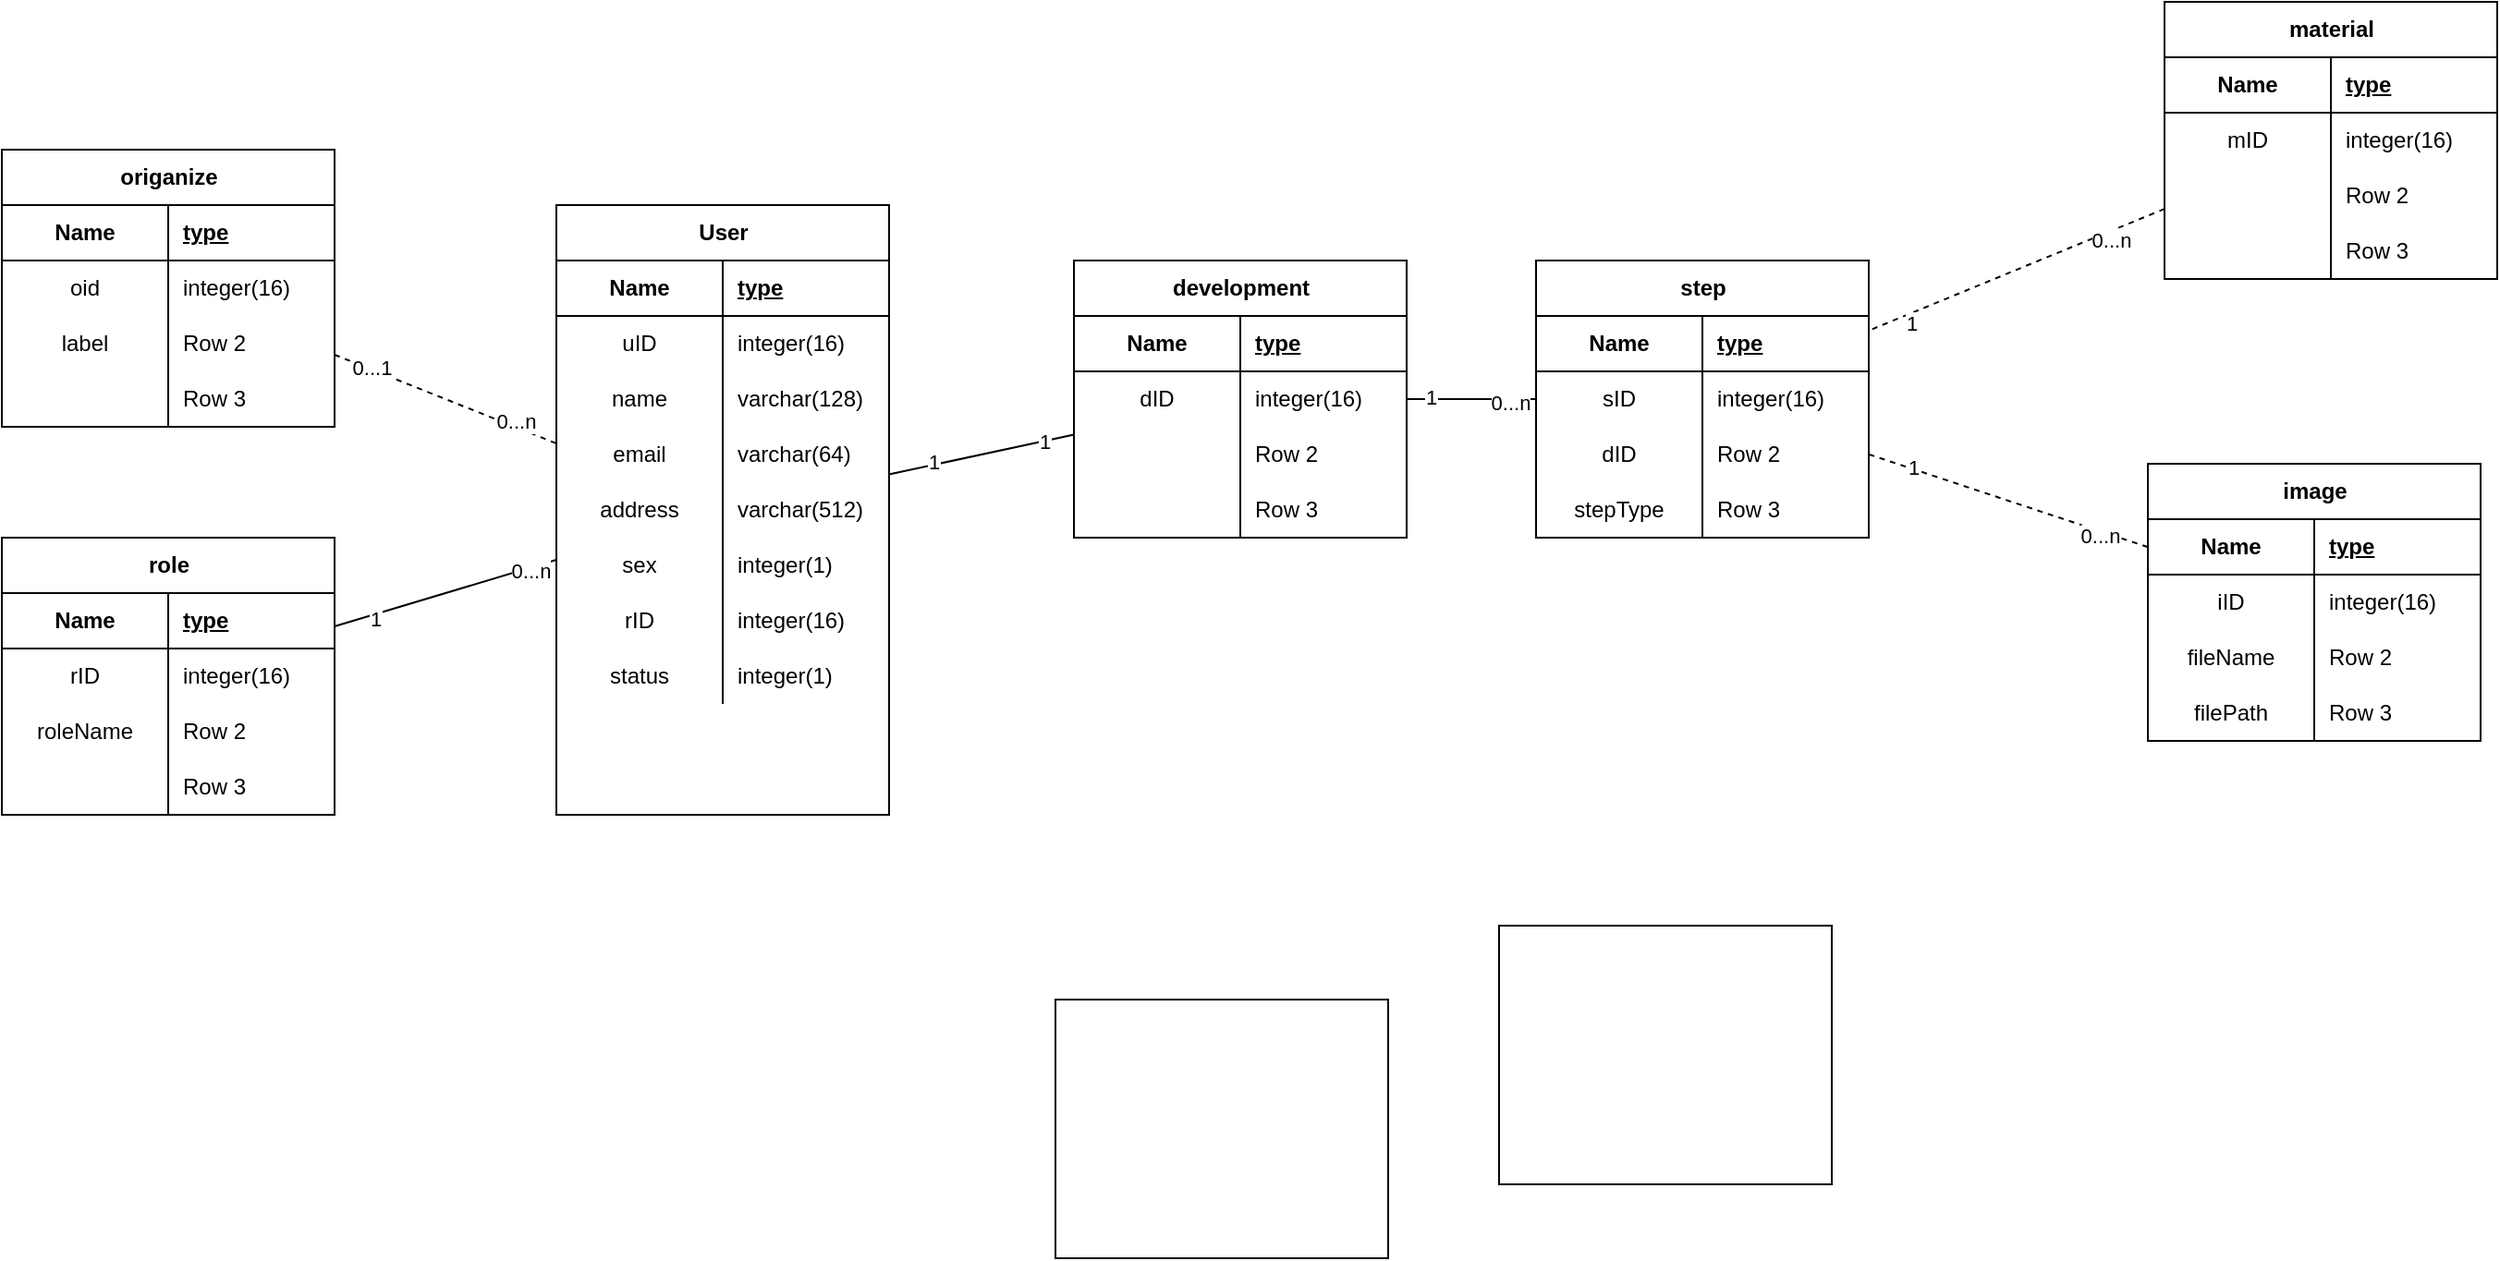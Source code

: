<mxfile version="26.0.16">
  <diagram name="第 1 页" id="0GNE_WH3d16tDr9fgbWl">
    <mxGraphModel dx="2261" dy="754" grid="1" gridSize="10" guides="1" tooltips="1" connect="1" arrows="1" fold="1" page="1" pageScale="1" pageWidth="827" pageHeight="1169" math="0" shadow="0">
      <root>
        <mxCell id="0" />
        <mxCell id="1" parent="0" />
        <mxCell id="h3DrsNLDZTSIilJJeyCO-20" value="origanize" style="shape=table;startSize=30;container=1;collapsible=1;childLayout=tableLayout;fixedRows=1;rowLines=0;fontStyle=1;align=center;resizeLast=1;html=1;" vertex="1" parent="1">
          <mxGeometry x="-10" y="380" width="180" height="150" as="geometry" />
        </mxCell>
        <mxCell id="h3DrsNLDZTSIilJJeyCO-21" value="" style="shape=tableRow;horizontal=0;startSize=0;swimlaneHead=0;swimlaneBody=0;fillColor=none;collapsible=0;dropTarget=0;points=[[0,0.5],[1,0.5]];portConstraint=eastwest;top=0;left=0;right=0;bottom=1;" vertex="1" parent="h3DrsNLDZTSIilJJeyCO-20">
          <mxGeometry y="30" width="180" height="30" as="geometry" />
        </mxCell>
        <mxCell id="h3DrsNLDZTSIilJJeyCO-22" value="Name" style="shape=partialRectangle;connectable=0;fillColor=none;top=0;left=0;bottom=0;right=0;fontStyle=1;overflow=hidden;whiteSpace=wrap;html=1;" vertex="1" parent="h3DrsNLDZTSIilJJeyCO-21">
          <mxGeometry width="90" height="30" as="geometry">
            <mxRectangle width="90" height="30" as="alternateBounds" />
          </mxGeometry>
        </mxCell>
        <mxCell id="h3DrsNLDZTSIilJJeyCO-23" value="type" style="shape=partialRectangle;connectable=0;fillColor=none;top=0;left=0;bottom=0;right=0;align=left;spacingLeft=6;fontStyle=5;overflow=hidden;whiteSpace=wrap;html=1;" vertex="1" parent="h3DrsNLDZTSIilJJeyCO-21">
          <mxGeometry x="90" width="90" height="30" as="geometry">
            <mxRectangle width="90" height="30" as="alternateBounds" />
          </mxGeometry>
        </mxCell>
        <mxCell id="h3DrsNLDZTSIilJJeyCO-24" value="" style="shape=tableRow;horizontal=0;startSize=0;swimlaneHead=0;swimlaneBody=0;fillColor=none;collapsible=0;dropTarget=0;points=[[0,0.5],[1,0.5]];portConstraint=eastwest;top=0;left=0;right=0;bottom=0;" vertex="1" parent="h3DrsNLDZTSIilJJeyCO-20">
          <mxGeometry y="60" width="180" height="30" as="geometry" />
        </mxCell>
        <mxCell id="h3DrsNLDZTSIilJJeyCO-25" value="oid" style="shape=partialRectangle;connectable=0;fillColor=none;top=0;left=0;bottom=0;right=0;editable=1;overflow=hidden;whiteSpace=wrap;html=1;" vertex="1" parent="h3DrsNLDZTSIilJJeyCO-24">
          <mxGeometry width="90" height="30" as="geometry">
            <mxRectangle width="90" height="30" as="alternateBounds" />
          </mxGeometry>
        </mxCell>
        <mxCell id="h3DrsNLDZTSIilJJeyCO-26" value="integer(16)" style="shape=partialRectangle;connectable=0;fillColor=none;top=0;left=0;bottom=0;right=0;align=left;spacingLeft=6;overflow=hidden;whiteSpace=wrap;html=1;" vertex="1" parent="h3DrsNLDZTSIilJJeyCO-24">
          <mxGeometry x="90" width="90" height="30" as="geometry">
            <mxRectangle width="90" height="30" as="alternateBounds" />
          </mxGeometry>
        </mxCell>
        <mxCell id="h3DrsNLDZTSIilJJeyCO-27" value="" style="shape=tableRow;horizontal=0;startSize=0;swimlaneHead=0;swimlaneBody=0;fillColor=none;collapsible=0;dropTarget=0;points=[[0,0.5],[1,0.5]];portConstraint=eastwest;top=0;left=0;right=0;bottom=0;" vertex="1" parent="h3DrsNLDZTSIilJJeyCO-20">
          <mxGeometry y="90" width="180" height="30" as="geometry" />
        </mxCell>
        <mxCell id="h3DrsNLDZTSIilJJeyCO-28" value="label" style="shape=partialRectangle;connectable=0;fillColor=none;top=0;left=0;bottom=0;right=0;editable=1;overflow=hidden;whiteSpace=wrap;html=1;" vertex="1" parent="h3DrsNLDZTSIilJJeyCO-27">
          <mxGeometry width="90" height="30" as="geometry">
            <mxRectangle width="90" height="30" as="alternateBounds" />
          </mxGeometry>
        </mxCell>
        <mxCell id="h3DrsNLDZTSIilJJeyCO-29" value="Row 2" style="shape=partialRectangle;connectable=0;fillColor=none;top=0;left=0;bottom=0;right=0;align=left;spacingLeft=6;overflow=hidden;whiteSpace=wrap;html=1;" vertex="1" parent="h3DrsNLDZTSIilJJeyCO-27">
          <mxGeometry x="90" width="90" height="30" as="geometry">
            <mxRectangle width="90" height="30" as="alternateBounds" />
          </mxGeometry>
        </mxCell>
        <mxCell id="h3DrsNLDZTSIilJJeyCO-30" value="" style="shape=tableRow;horizontal=0;startSize=0;swimlaneHead=0;swimlaneBody=0;fillColor=none;collapsible=0;dropTarget=0;points=[[0,0.5],[1,0.5]];portConstraint=eastwest;top=0;left=0;right=0;bottom=0;" vertex="1" parent="h3DrsNLDZTSIilJJeyCO-20">
          <mxGeometry y="120" width="180" height="30" as="geometry" />
        </mxCell>
        <mxCell id="h3DrsNLDZTSIilJJeyCO-31" value="" style="shape=partialRectangle;connectable=0;fillColor=none;top=0;left=0;bottom=0;right=0;editable=1;overflow=hidden;whiteSpace=wrap;html=1;" vertex="1" parent="h3DrsNLDZTSIilJJeyCO-30">
          <mxGeometry width="90" height="30" as="geometry">
            <mxRectangle width="90" height="30" as="alternateBounds" />
          </mxGeometry>
        </mxCell>
        <mxCell id="h3DrsNLDZTSIilJJeyCO-32" value="Row 3" style="shape=partialRectangle;connectable=0;fillColor=none;top=0;left=0;bottom=0;right=0;align=left;spacingLeft=6;overflow=hidden;whiteSpace=wrap;html=1;" vertex="1" parent="h3DrsNLDZTSIilJJeyCO-30">
          <mxGeometry x="90" width="90" height="30" as="geometry">
            <mxRectangle width="90" height="30" as="alternateBounds" />
          </mxGeometry>
        </mxCell>
        <mxCell id="h3DrsNLDZTSIilJJeyCO-33" value="User" style="shape=table;startSize=30;container=1;collapsible=1;childLayout=tableLayout;fixedRows=1;rowLines=0;fontStyle=1;align=center;resizeLast=1;html=1;" vertex="1" parent="1">
          <mxGeometry x="290" y="410" width="180" height="330" as="geometry" />
        </mxCell>
        <mxCell id="h3DrsNLDZTSIilJJeyCO-34" value="" style="shape=tableRow;horizontal=0;startSize=0;swimlaneHead=0;swimlaneBody=0;fillColor=none;collapsible=0;dropTarget=0;points=[[0,0.5],[1,0.5]];portConstraint=eastwest;top=0;left=0;right=0;bottom=1;" vertex="1" parent="h3DrsNLDZTSIilJJeyCO-33">
          <mxGeometry y="30" width="180" height="30" as="geometry" />
        </mxCell>
        <mxCell id="h3DrsNLDZTSIilJJeyCO-35" value="Name" style="shape=partialRectangle;connectable=0;fillColor=none;top=0;left=0;bottom=0;right=0;fontStyle=1;overflow=hidden;whiteSpace=wrap;html=1;" vertex="1" parent="h3DrsNLDZTSIilJJeyCO-34">
          <mxGeometry width="90" height="30" as="geometry">
            <mxRectangle width="90" height="30" as="alternateBounds" />
          </mxGeometry>
        </mxCell>
        <mxCell id="h3DrsNLDZTSIilJJeyCO-36" value="&lt;div&gt;type&lt;/div&gt;" style="shape=partialRectangle;connectable=0;fillColor=none;top=0;left=0;bottom=0;right=0;align=left;spacingLeft=6;fontStyle=5;overflow=hidden;whiteSpace=wrap;html=1;" vertex="1" parent="h3DrsNLDZTSIilJJeyCO-34">
          <mxGeometry x="90" width="90" height="30" as="geometry">
            <mxRectangle width="90" height="30" as="alternateBounds" />
          </mxGeometry>
        </mxCell>
        <mxCell id="h3DrsNLDZTSIilJJeyCO-37" value="" style="shape=tableRow;horizontal=0;startSize=0;swimlaneHead=0;swimlaneBody=0;fillColor=none;collapsible=0;dropTarget=0;points=[[0,0.5],[1,0.5]];portConstraint=eastwest;top=0;left=0;right=0;bottom=0;" vertex="1" parent="h3DrsNLDZTSIilJJeyCO-33">
          <mxGeometry y="60" width="180" height="30" as="geometry" />
        </mxCell>
        <mxCell id="h3DrsNLDZTSIilJJeyCO-38" value="uID" style="shape=partialRectangle;connectable=0;fillColor=none;top=0;left=0;bottom=0;right=0;editable=1;overflow=hidden;whiteSpace=wrap;html=1;" vertex="1" parent="h3DrsNLDZTSIilJJeyCO-37">
          <mxGeometry width="90" height="30" as="geometry">
            <mxRectangle width="90" height="30" as="alternateBounds" />
          </mxGeometry>
        </mxCell>
        <mxCell id="h3DrsNLDZTSIilJJeyCO-39" value="integer(16)" style="shape=partialRectangle;connectable=0;fillColor=none;top=0;left=0;bottom=0;right=0;align=left;spacingLeft=6;overflow=hidden;whiteSpace=wrap;html=1;" vertex="1" parent="h3DrsNLDZTSIilJJeyCO-37">
          <mxGeometry x="90" width="90" height="30" as="geometry">
            <mxRectangle width="90" height="30" as="alternateBounds" />
          </mxGeometry>
        </mxCell>
        <mxCell id="h3DrsNLDZTSIilJJeyCO-40" value="" style="shape=tableRow;horizontal=0;startSize=0;swimlaneHead=0;swimlaneBody=0;fillColor=none;collapsible=0;dropTarget=0;points=[[0,0.5],[1,0.5]];portConstraint=eastwest;top=0;left=0;right=0;bottom=0;" vertex="1" parent="h3DrsNLDZTSIilJJeyCO-33">
          <mxGeometry y="90" width="180" height="30" as="geometry" />
        </mxCell>
        <mxCell id="h3DrsNLDZTSIilJJeyCO-41" value="name" style="shape=partialRectangle;connectable=0;fillColor=none;top=0;left=0;bottom=0;right=0;editable=1;overflow=hidden;whiteSpace=wrap;html=1;" vertex="1" parent="h3DrsNLDZTSIilJJeyCO-40">
          <mxGeometry width="90" height="30" as="geometry">
            <mxRectangle width="90" height="30" as="alternateBounds" />
          </mxGeometry>
        </mxCell>
        <mxCell id="h3DrsNLDZTSIilJJeyCO-42" value="varchar(128)" style="shape=partialRectangle;connectable=0;fillColor=none;top=0;left=0;bottom=0;right=0;align=left;spacingLeft=6;overflow=hidden;whiteSpace=wrap;html=1;" vertex="1" parent="h3DrsNLDZTSIilJJeyCO-40">
          <mxGeometry x="90" width="90" height="30" as="geometry">
            <mxRectangle width="90" height="30" as="alternateBounds" />
          </mxGeometry>
        </mxCell>
        <mxCell id="h3DrsNLDZTSIilJJeyCO-43" value="" style="shape=tableRow;horizontal=0;startSize=0;swimlaneHead=0;swimlaneBody=0;fillColor=none;collapsible=0;dropTarget=0;points=[[0,0.5],[1,0.5]];portConstraint=eastwest;top=0;left=0;right=0;bottom=0;" vertex="1" parent="h3DrsNLDZTSIilJJeyCO-33">
          <mxGeometry y="120" width="180" height="30" as="geometry" />
        </mxCell>
        <mxCell id="h3DrsNLDZTSIilJJeyCO-44" value="email" style="shape=partialRectangle;connectable=0;fillColor=none;top=0;left=0;bottom=0;right=0;editable=1;overflow=hidden;whiteSpace=wrap;html=1;" vertex="1" parent="h3DrsNLDZTSIilJJeyCO-43">
          <mxGeometry width="90" height="30" as="geometry">
            <mxRectangle width="90" height="30" as="alternateBounds" />
          </mxGeometry>
        </mxCell>
        <mxCell id="h3DrsNLDZTSIilJJeyCO-45" value="varchar(64)" style="shape=partialRectangle;connectable=0;fillColor=none;top=0;left=0;bottom=0;right=0;align=left;spacingLeft=6;overflow=hidden;whiteSpace=wrap;html=1;" vertex="1" parent="h3DrsNLDZTSIilJJeyCO-43">
          <mxGeometry x="90" width="90" height="30" as="geometry">
            <mxRectangle width="90" height="30" as="alternateBounds" />
          </mxGeometry>
        </mxCell>
        <mxCell id="h3DrsNLDZTSIilJJeyCO-49" value="" style="shape=tableRow;horizontal=0;startSize=0;swimlaneHead=0;swimlaneBody=0;fillColor=none;collapsible=0;dropTarget=0;points=[[0,0.5],[1,0.5]];portConstraint=eastwest;top=0;left=0;right=0;bottom=0;" vertex="1" parent="h3DrsNLDZTSIilJJeyCO-33">
          <mxGeometry y="150" width="180" height="30" as="geometry" />
        </mxCell>
        <mxCell id="h3DrsNLDZTSIilJJeyCO-50" value="address" style="shape=partialRectangle;connectable=0;fillColor=none;top=0;left=0;bottom=0;right=0;editable=1;overflow=hidden;whiteSpace=wrap;html=1;" vertex="1" parent="h3DrsNLDZTSIilJJeyCO-49">
          <mxGeometry width="90" height="30" as="geometry">
            <mxRectangle width="90" height="30" as="alternateBounds" />
          </mxGeometry>
        </mxCell>
        <mxCell id="h3DrsNLDZTSIilJJeyCO-51" value="varchar(512)" style="shape=partialRectangle;connectable=0;fillColor=none;top=0;left=0;bottom=0;right=0;align=left;spacingLeft=6;overflow=hidden;whiteSpace=wrap;html=1;" vertex="1" parent="h3DrsNLDZTSIilJJeyCO-49">
          <mxGeometry x="90" width="90" height="30" as="geometry">
            <mxRectangle width="90" height="30" as="alternateBounds" />
          </mxGeometry>
        </mxCell>
        <mxCell id="h3DrsNLDZTSIilJJeyCO-52" value="" style="shape=tableRow;horizontal=0;startSize=0;swimlaneHead=0;swimlaneBody=0;fillColor=none;collapsible=0;dropTarget=0;points=[[0,0.5],[1,0.5]];portConstraint=eastwest;top=0;left=0;right=0;bottom=0;" vertex="1" parent="h3DrsNLDZTSIilJJeyCO-33">
          <mxGeometry y="180" width="180" height="30" as="geometry" />
        </mxCell>
        <mxCell id="h3DrsNLDZTSIilJJeyCO-53" value="sex" style="shape=partialRectangle;connectable=0;fillColor=none;top=0;left=0;bottom=0;right=0;editable=1;overflow=hidden;whiteSpace=wrap;html=1;" vertex="1" parent="h3DrsNLDZTSIilJJeyCO-52">
          <mxGeometry width="90" height="30" as="geometry">
            <mxRectangle width="90" height="30" as="alternateBounds" />
          </mxGeometry>
        </mxCell>
        <mxCell id="h3DrsNLDZTSIilJJeyCO-54" value="integer(1)" style="shape=partialRectangle;connectable=0;fillColor=none;top=0;left=0;bottom=0;right=0;align=left;spacingLeft=6;overflow=hidden;whiteSpace=wrap;html=1;" vertex="1" parent="h3DrsNLDZTSIilJJeyCO-52">
          <mxGeometry x="90" width="90" height="30" as="geometry">
            <mxRectangle width="90" height="30" as="alternateBounds" />
          </mxGeometry>
        </mxCell>
        <mxCell id="h3DrsNLDZTSIilJJeyCO-183" value="" style="shape=tableRow;horizontal=0;startSize=0;swimlaneHead=0;swimlaneBody=0;fillColor=none;collapsible=0;dropTarget=0;points=[[0,0.5],[1,0.5]];portConstraint=eastwest;top=0;left=0;right=0;bottom=0;" vertex="1" parent="h3DrsNLDZTSIilJJeyCO-33">
          <mxGeometry y="210" width="180" height="30" as="geometry" />
        </mxCell>
        <mxCell id="h3DrsNLDZTSIilJJeyCO-184" value="&lt;div&gt;rID&lt;/div&gt;" style="shape=partialRectangle;connectable=0;fillColor=none;top=0;left=0;bottom=0;right=0;editable=1;overflow=hidden;whiteSpace=wrap;html=1;" vertex="1" parent="h3DrsNLDZTSIilJJeyCO-183">
          <mxGeometry width="90" height="30" as="geometry">
            <mxRectangle width="90" height="30" as="alternateBounds" />
          </mxGeometry>
        </mxCell>
        <mxCell id="h3DrsNLDZTSIilJJeyCO-185" value="integer(16)" style="shape=partialRectangle;connectable=0;fillColor=none;top=0;left=0;bottom=0;right=0;align=left;spacingLeft=6;overflow=hidden;whiteSpace=wrap;html=1;" vertex="1" parent="h3DrsNLDZTSIilJJeyCO-183">
          <mxGeometry x="90" width="90" height="30" as="geometry">
            <mxRectangle width="90" height="30" as="alternateBounds" />
          </mxGeometry>
        </mxCell>
        <mxCell id="h3DrsNLDZTSIilJJeyCO-186" value="" style="shape=tableRow;horizontal=0;startSize=0;swimlaneHead=0;swimlaneBody=0;fillColor=none;collapsible=0;dropTarget=0;points=[[0,0.5],[1,0.5]];portConstraint=eastwest;top=0;left=0;right=0;bottom=0;" vertex="1" parent="h3DrsNLDZTSIilJJeyCO-33">
          <mxGeometry y="240" width="180" height="30" as="geometry" />
        </mxCell>
        <mxCell id="h3DrsNLDZTSIilJJeyCO-187" value="status" style="shape=partialRectangle;connectable=0;fillColor=none;top=0;left=0;bottom=0;right=0;editable=1;overflow=hidden;whiteSpace=wrap;html=1;" vertex="1" parent="h3DrsNLDZTSIilJJeyCO-186">
          <mxGeometry width="90" height="30" as="geometry">
            <mxRectangle width="90" height="30" as="alternateBounds" />
          </mxGeometry>
        </mxCell>
        <mxCell id="h3DrsNLDZTSIilJJeyCO-188" value="integer(1)" style="shape=partialRectangle;connectable=0;fillColor=none;top=0;left=0;bottom=0;right=0;align=left;spacingLeft=6;overflow=hidden;whiteSpace=wrap;html=1;" vertex="1" parent="h3DrsNLDZTSIilJJeyCO-186">
          <mxGeometry x="90" width="90" height="30" as="geometry">
            <mxRectangle width="90" height="30" as="alternateBounds" />
          </mxGeometry>
        </mxCell>
        <mxCell id="h3DrsNLDZTSIilJJeyCO-73" value="development" style="shape=table;startSize=30;container=1;collapsible=1;childLayout=tableLayout;fixedRows=1;rowLines=0;fontStyle=1;align=center;resizeLast=1;html=1;" vertex="1" parent="1">
          <mxGeometry x="570" y="440" width="180" height="150" as="geometry" />
        </mxCell>
        <mxCell id="h3DrsNLDZTSIilJJeyCO-74" value="" style="shape=tableRow;horizontal=0;startSize=0;swimlaneHead=0;swimlaneBody=0;fillColor=none;collapsible=0;dropTarget=0;points=[[0,0.5],[1,0.5]];portConstraint=eastwest;top=0;left=0;right=0;bottom=1;" vertex="1" parent="h3DrsNLDZTSIilJJeyCO-73">
          <mxGeometry y="30" width="180" height="30" as="geometry" />
        </mxCell>
        <mxCell id="h3DrsNLDZTSIilJJeyCO-75" value="Name" style="shape=partialRectangle;connectable=0;fillColor=none;top=0;left=0;bottom=0;right=0;fontStyle=1;overflow=hidden;whiteSpace=wrap;html=1;" vertex="1" parent="h3DrsNLDZTSIilJJeyCO-74">
          <mxGeometry width="90" height="30" as="geometry">
            <mxRectangle width="90" height="30" as="alternateBounds" />
          </mxGeometry>
        </mxCell>
        <mxCell id="h3DrsNLDZTSIilJJeyCO-76" value="type" style="shape=partialRectangle;connectable=0;fillColor=none;top=0;left=0;bottom=0;right=0;align=left;spacingLeft=6;fontStyle=5;overflow=hidden;whiteSpace=wrap;html=1;" vertex="1" parent="h3DrsNLDZTSIilJJeyCO-74">
          <mxGeometry x="90" width="90" height="30" as="geometry">
            <mxRectangle width="90" height="30" as="alternateBounds" />
          </mxGeometry>
        </mxCell>
        <mxCell id="h3DrsNLDZTSIilJJeyCO-77" value="" style="shape=tableRow;horizontal=0;startSize=0;swimlaneHead=0;swimlaneBody=0;fillColor=none;collapsible=0;dropTarget=0;points=[[0,0.5],[1,0.5]];portConstraint=eastwest;top=0;left=0;right=0;bottom=0;" vertex="1" parent="h3DrsNLDZTSIilJJeyCO-73">
          <mxGeometry y="60" width="180" height="30" as="geometry" />
        </mxCell>
        <mxCell id="h3DrsNLDZTSIilJJeyCO-78" value="dID" style="shape=partialRectangle;connectable=0;fillColor=none;top=0;left=0;bottom=0;right=0;editable=1;overflow=hidden;whiteSpace=wrap;html=1;" vertex="1" parent="h3DrsNLDZTSIilJJeyCO-77">
          <mxGeometry width="90" height="30" as="geometry">
            <mxRectangle width="90" height="30" as="alternateBounds" />
          </mxGeometry>
        </mxCell>
        <mxCell id="h3DrsNLDZTSIilJJeyCO-79" value="integer(16)" style="shape=partialRectangle;connectable=0;fillColor=none;top=0;left=0;bottom=0;right=0;align=left;spacingLeft=6;overflow=hidden;whiteSpace=wrap;html=1;" vertex="1" parent="h3DrsNLDZTSIilJJeyCO-77">
          <mxGeometry x="90" width="90" height="30" as="geometry">
            <mxRectangle width="90" height="30" as="alternateBounds" />
          </mxGeometry>
        </mxCell>
        <mxCell id="h3DrsNLDZTSIilJJeyCO-80" value="" style="shape=tableRow;horizontal=0;startSize=0;swimlaneHead=0;swimlaneBody=0;fillColor=none;collapsible=0;dropTarget=0;points=[[0,0.5],[1,0.5]];portConstraint=eastwest;top=0;left=0;right=0;bottom=0;" vertex="1" parent="h3DrsNLDZTSIilJJeyCO-73">
          <mxGeometry y="90" width="180" height="30" as="geometry" />
        </mxCell>
        <mxCell id="h3DrsNLDZTSIilJJeyCO-81" value="" style="shape=partialRectangle;connectable=0;fillColor=none;top=0;left=0;bottom=0;right=0;editable=1;overflow=hidden;whiteSpace=wrap;html=1;" vertex="1" parent="h3DrsNLDZTSIilJJeyCO-80">
          <mxGeometry width="90" height="30" as="geometry">
            <mxRectangle width="90" height="30" as="alternateBounds" />
          </mxGeometry>
        </mxCell>
        <mxCell id="h3DrsNLDZTSIilJJeyCO-82" value="Row 2" style="shape=partialRectangle;connectable=0;fillColor=none;top=0;left=0;bottom=0;right=0;align=left;spacingLeft=6;overflow=hidden;whiteSpace=wrap;html=1;" vertex="1" parent="h3DrsNLDZTSIilJJeyCO-80">
          <mxGeometry x="90" width="90" height="30" as="geometry">
            <mxRectangle width="90" height="30" as="alternateBounds" />
          </mxGeometry>
        </mxCell>
        <mxCell id="h3DrsNLDZTSIilJJeyCO-83" value="" style="shape=tableRow;horizontal=0;startSize=0;swimlaneHead=0;swimlaneBody=0;fillColor=none;collapsible=0;dropTarget=0;points=[[0,0.5],[1,0.5]];portConstraint=eastwest;top=0;left=0;right=0;bottom=0;" vertex="1" parent="h3DrsNLDZTSIilJJeyCO-73">
          <mxGeometry y="120" width="180" height="30" as="geometry" />
        </mxCell>
        <mxCell id="h3DrsNLDZTSIilJJeyCO-84" value="" style="shape=partialRectangle;connectable=0;fillColor=none;top=0;left=0;bottom=0;right=0;editable=1;overflow=hidden;whiteSpace=wrap;html=1;" vertex="1" parent="h3DrsNLDZTSIilJJeyCO-83">
          <mxGeometry width="90" height="30" as="geometry">
            <mxRectangle width="90" height="30" as="alternateBounds" />
          </mxGeometry>
        </mxCell>
        <mxCell id="h3DrsNLDZTSIilJJeyCO-85" value="Row 3" style="shape=partialRectangle;connectable=0;fillColor=none;top=0;left=0;bottom=0;right=0;align=left;spacingLeft=6;overflow=hidden;whiteSpace=wrap;html=1;" vertex="1" parent="h3DrsNLDZTSIilJJeyCO-83">
          <mxGeometry x="90" width="90" height="30" as="geometry">
            <mxRectangle width="90" height="30" as="alternateBounds" />
          </mxGeometry>
        </mxCell>
        <mxCell id="h3DrsNLDZTSIilJJeyCO-86" value="image" style="shape=table;startSize=30;container=1;collapsible=1;childLayout=tableLayout;fixedRows=1;rowLines=0;fontStyle=1;align=center;resizeLast=1;html=1;" vertex="1" parent="1">
          <mxGeometry x="1151" y="550" width="180" height="150" as="geometry" />
        </mxCell>
        <mxCell id="h3DrsNLDZTSIilJJeyCO-87" value="" style="shape=tableRow;horizontal=0;startSize=0;swimlaneHead=0;swimlaneBody=0;fillColor=none;collapsible=0;dropTarget=0;points=[[0,0.5],[1,0.5]];portConstraint=eastwest;top=0;left=0;right=0;bottom=1;" vertex="1" parent="h3DrsNLDZTSIilJJeyCO-86">
          <mxGeometry y="30" width="180" height="30" as="geometry" />
        </mxCell>
        <mxCell id="h3DrsNLDZTSIilJJeyCO-88" value="Name" style="shape=partialRectangle;connectable=0;fillColor=none;top=0;left=0;bottom=0;right=0;fontStyle=1;overflow=hidden;whiteSpace=wrap;html=1;" vertex="1" parent="h3DrsNLDZTSIilJJeyCO-87">
          <mxGeometry width="90" height="30" as="geometry">
            <mxRectangle width="90" height="30" as="alternateBounds" />
          </mxGeometry>
        </mxCell>
        <mxCell id="h3DrsNLDZTSIilJJeyCO-89" value="type" style="shape=partialRectangle;connectable=0;fillColor=none;top=0;left=0;bottom=0;right=0;align=left;spacingLeft=6;fontStyle=5;overflow=hidden;whiteSpace=wrap;html=1;" vertex="1" parent="h3DrsNLDZTSIilJJeyCO-87">
          <mxGeometry x="90" width="90" height="30" as="geometry">
            <mxRectangle width="90" height="30" as="alternateBounds" />
          </mxGeometry>
        </mxCell>
        <mxCell id="h3DrsNLDZTSIilJJeyCO-90" value="" style="shape=tableRow;horizontal=0;startSize=0;swimlaneHead=0;swimlaneBody=0;fillColor=none;collapsible=0;dropTarget=0;points=[[0,0.5],[1,0.5]];portConstraint=eastwest;top=0;left=0;right=0;bottom=0;" vertex="1" parent="h3DrsNLDZTSIilJJeyCO-86">
          <mxGeometry y="60" width="180" height="30" as="geometry" />
        </mxCell>
        <mxCell id="h3DrsNLDZTSIilJJeyCO-91" value="iID" style="shape=partialRectangle;connectable=0;fillColor=none;top=0;left=0;bottom=0;right=0;editable=1;overflow=hidden;whiteSpace=wrap;html=1;" vertex="1" parent="h3DrsNLDZTSIilJJeyCO-90">
          <mxGeometry width="90" height="30" as="geometry">
            <mxRectangle width="90" height="30" as="alternateBounds" />
          </mxGeometry>
        </mxCell>
        <mxCell id="h3DrsNLDZTSIilJJeyCO-92" value="integer(16)" style="shape=partialRectangle;connectable=0;fillColor=none;top=0;left=0;bottom=0;right=0;align=left;spacingLeft=6;overflow=hidden;whiteSpace=wrap;html=1;" vertex="1" parent="h3DrsNLDZTSIilJJeyCO-90">
          <mxGeometry x="90" width="90" height="30" as="geometry">
            <mxRectangle width="90" height="30" as="alternateBounds" />
          </mxGeometry>
        </mxCell>
        <mxCell id="h3DrsNLDZTSIilJJeyCO-93" value="" style="shape=tableRow;horizontal=0;startSize=0;swimlaneHead=0;swimlaneBody=0;fillColor=none;collapsible=0;dropTarget=0;points=[[0,0.5],[1,0.5]];portConstraint=eastwest;top=0;left=0;right=0;bottom=0;" vertex="1" parent="h3DrsNLDZTSIilJJeyCO-86">
          <mxGeometry y="90" width="180" height="30" as="geometry" />
        </mxCell>
        <mxCell id="h3DrsNLDZTSIilJJeyCO-94" value="fileName" style="shape=partialRectangle;connectable=0;fillColor=none;top=0;left=0;bottom=0;right=0;editable=1;overflow=hidden;whiteSpace=wrap;html=1;" vertex="1" parent="h3DrsNLDZTSIilJJeyCO-93">
          <mxGeometry width="90" height="30" as="geometry">
            <mxRectangle width="90" height="30" as="alternateBounds" />
          </mxGeometry>
        </mxCell>
        <mxCell id="h3DrsNLDZTSIilJJeyCO-95" value="Row 2" style="shape=partialRectangle;connectable=0;fillColor=none;top=0;left=0;bottom=0;right=0;align=left;spacingLeft=6;overflow=hidden;whiteSpace=wrap;html=1;" vertex="1" parent="h3DrsNLDZTSIilJJeyCO-93">
          <mxGeometry x="90" width="90" height="30" as="geometry">
            <mxRectangle width="90" height="30" as="alternateBounds" />
          </mxGeometry>
        </mxCell>
        <mxCell id="h3DrsNLDZTSIilJJeyCO-96" value="" style="shape=tableRow;horizontal=0;startSize=0;swimlaneHead=0;swimlaneBody=0;fillColor=none;collapsible=0;dropTarget=0;points=[[0,0.5],[1,0.5]];portConstraint=eastwest;top=0;left=0;right=0;bottom=0;" vertex="1" parent="h3DrsNLDZTSIilJJeyCO-86">
          <mxGeometry y="120" width="180" height="30" as="geometry" />
        </mxCell>
        <mxCell id="h3DrsNLDZTSIilJJeyCO-97" value="filePath" style="shape=partialRectangle;connectable=0;fillColor=none;top=0;left=0;bottom=0;right=0;editable=1;overflow=hidden;whiteSpace=wrap;html=1;" vertex="1" parent="h3DrsNLDZTSIilJJeyCO-96">
          <mxGeometry width="90" height="30" as="geometry">
            <mxRectangle width="90" height="30" as="alternateBounds" />
          </mxGeometry>
        </mxCell>
        <mxCell id="h3DrsNLDZTSIilJJeyCO-98" value="Row 3" style="shape=partialRectangle;connectable=0;fillColor=none;top=0;left=0;bottom=0;right=0;align=left;spacingLeft=6;overflow=hidden;whiteSpace=wrap;html=1;" vertex="1" parent="h3DrsNLDZTSIilJJeyCO-96">
          <mxGeometry x="90" width="90" height="30" as="geometry">
            <mxRectangle width="90" height="30" as="alternateBounds" />
          </mxGeometry>
        </mxCell>
        <mxCell id="h3DrsNLDZTSIilJJeyCO-99" value="material" style="shape=table;startSize=30;container=1;collapsible=1;childLayout=tableLayout;fixedRows=1;rowLines=0;fontStyle=1;align=center;resizeLast=1;html=1;" vertex="1" parent="1">
          <mxGeometry x="1160" y="300" width="180" height="150" as="geometry" />
        </mxCell>
        <mxCell id="h3DrsNLDZTSIilJJeyCO-100" value="" style="shape=tableRow;horizontal=0;startSize=0;swimlaneHead=0;swimlaneBody=0;fillColor=none;collapsible=0;dropTarget=0;points=[[0,0.5],[1,0.5]];portConstraint=eastwest;top=0;left=0;right=0;bottom=1;" vertex="1" parent="h3DrsNLDZTSIilJJeyCO-99">
          <mxGeometry y="30" width="180" height="30" as="geometry" />
        </mxCell>
        <mxCell id="h3DrsNLDZTSIilJJeyCO-101" value="Name" style="shape=partialRectangle;connectable=0;fillColor=none;top=0;left=0;bottom=0;right=0;fontStyle=1;overflow=hidden;whiteSpace=wrap;html=1;" vertex="1" parent="h3DrsNLDZTSIilJJeyCO-100">
          <mxGeometry width="90" height="30" as="geometry">
            <mxRectangle width="90" height="30" as="alternateBounds" />
          </mxGeometry>
        </mxCell>
        <mxCell id="h3DrsNLDZTSIilJJeyCO-102" value="type" style="shape=partialRectangle;connectable=0;fillColor=none;top=0;left=0;bottom=0;right=0;align=left;spacingLeft=6;fontStyle=5;overflow=hidden;whiteSpace=wrap;html=1;" vertex="1" parent="h3DrsNLDZTSIilJJeyCO-100">
          <mxGeometry x="90" width="90" height="30" as="geometry">
            <mxRectangle width="90" height="30" as="alternateBounds" />
          </mxGeometry>
        </mxCell>
        <mxCell id="h3DrsNLDZTSIilJJeyCO-103" value="" style="shape=tableRow;horizontal=0;startSize=0;swimlaneHead=0;swimlaneBody=0;fillColor=none;collapsible=0;dropTarget=0;points=[[0,0.5],[1,0.5]];portConstraint=eastwest;top=0;left=0;right=0;bottom=0;" vertex="1" parent="h3DrsNLDZTSIilJJeyCO-99">
          <mxGeometry y="60" width="180" height="30" as="geometry" />
        </mxCell>
        <mxCell id="h3DrsNLDZTSIilJJeyCO-104" value="mID" style="shape=partialRectangle;connectable=0;fillColor=none;top=0;left=0;bottom=0;right=0;editable=1;overflow=hidden;whiteSpace=wrap;html=1;" vertex="1" parent="h3DrsNLDZTSIilJJeyCO-103">
          <mxGeometry width="90" height="30" as="geometry">
            <mxRectangle width="90" height="30" as="alternateBounds" />
          </mxGeometry>
        </mxCell>
        <mxCell id="h3DrsNLDZTSIilJJeyCO-105" value="integer(16)" style="shape=partialRectangle;connectable=0;fillColor=none;top=0;left=0;bottom=0;right=0;align=left;spacingLeft=6;overflow=hidden;whiteSpace=wrap;html=1;" vertex="1" parent="h3DrsNLDZTSIilJJeyCO-103">
          <mxGeometry x="90" width="90" height="30" as="geometry">
            <mxRectangle width="90" height="30" as="alternateBounds" />
          </mxGeometry>
        </mxCell>
        <mxCell id="h3DrsNLDZTSIilJJeyCO-106" value="" style="shape=tableRow;horizontal=0;startSize=0;swimlaneHead=0;swimlaneBody=0;fillColor=none;collapsible=0;dropTarget=0;points=[[0,0.5],[1,0.5]];portConstraint=eastwest;top=0;left=0;right=0;bottom=0;" vertex="1" parent="h3DrsNLDZTSIilJJeyCO-99">
          <mxGeometry y="90" width="180" height="30" as="geometry" />
        </mxCell>
        <mxCell id="h3DrsNLDZTSIilJJeyCO-107" value="" style="shape=partialRectangle;connectable=0;fillColor=none;top=0;left=0;bottom=0;right=0;editable=1;overflow=hidden;whiteSpace=wrap;html=1;" vertex="1" parent="h3DrsNLDZTSIilJJeyCO-106">
          <mxGeometry width="90" height="30" as="geometry">
            <mxRectangle width="90" height="30" as="alternateBounds" />
          </mxGeometry>
        </mxCell>
        <mxCell id="h3DrsNLDZTSIilJJeyCO-108" value="Row 2" style="shape=partialRectangle;connectable=0;fillColor=none;top=0;left=0;bottom=0;right=0;align=left;spacingLeft=6;overflow=hidden;whiteSpace=wrap;html=1;" vertex="1" parent="h3DrsNLDZTSIilJJeyCO-106">
          <mxGeometry x="90" width="90" height="30" as="geometry">
            <mxRectangle width="90" height="30" as="alternateBounds" />
          </mxGeometry>
        </mxCell>
        <mxCell id="h3DrsNLDZTSIilJJeyCO-109" value="" style="shape=tableRow;horizontal=0;startSize=0;swimlaneHead=0;swimlaneBody=0;fillColor=none;collapsible=0;dropTarget=0;points=[[0,0.5],[1,0.5]];portConstraint=eastwest;top=0;left=0;right=0;bottom=0;" vertex="1" parent="h3DrsNLDZTSIilJJeyCO-99">
          <mxGeometry y="120" width="180" height="30" as="geometry" />
        </mxCell>
        <mxCell id="h3DrsNLDZTSIilJJeyCO-110" value="" style="shape=partialRectangle;connectable=0;fillColor=none;top=0;left=0;bottom=0;right=0;editable=1;overflow=hidden;whiteSpace=wrap;html=1;" vertex="1" parent="h3DrsNLDZTSIilJJeyCO-109">
          <mxGeometry width="90" height="30" as="geometry">
            <mxRectangle width="90" height="30" as="alternateBounds" />
          </mxGeometry>
        </mxCell>
        <mxCell id="h3DrsNLDZTSIilJJeyCO-111" value="Row 3" style="shape=partialRectangle;connectable=0;fillColor=none;top=0;left=0;bottom=0;right=0;align=left;spacingLeft=6;overflow=hidden;whiteSpace=wrap;html=1;" vertex="1" parent="h3DrsNLDZTSIilJJeyCO-109">
          <mxGeometry x="90" width="90" height="30" as="geometry">
            <mxRectangle width="90" height="30" as="alternateBounds" />
          </mxGeometry>
        </mxCell>
        <mxCell id="h3DrsNLDZTSIilJJeyCO-112" value="step" style="shape=table;startSize=30;container=1;collapsible=1;childLayout=tableLayout;fixedRows=1;rowLines=0;fontStyle=1;align=center;resizeLast=1;html=1;" vertex="1" parent="1">
          <mxGeometry x="820" y="440" width="180" height="150" as="geometry" />
        </mxCell>
        <mxCell id="h3DrsNLDZTSIilJJeyCO-113" value="" style="shape=tableRow;horizontal=0;startSize=0;swimlaneHead=0;swimlaneBody=0;fillColor=none;collapsible=0;dropTarget=0;points=[[0,0.5],[1,0.5]];portConstraint=eastwest;top=0;left=0;right=0;bottom=1;" vertex="1" parent="h3DrsNLDZTSIilJJeyCO-112">
          <mxGeometry y="30" width="180" height="30" as="geometry" />
        </mxCell>
        <mxCell id="h3DrsNLDZTSIilJJeyCO-114" value="Name" style="shape=partialRectangle;connectable=0;fillColor=none;top=0;left=0;bottom=0;right=0;fontStyle=1;overflow=hidden;whiteSpace=wrap;html=1;" vertex="1" parent="h3DrsNLDZTSIilJJeyCO-113">
          <mxGeometry width="90" height="30" as="geometry">
            <mxRectangle width="90" height="30" as="alternateBounds" />
          </mxGeometry>
        </mxCell>
        <mxCell id="h3DrsNLDZTSIilJJeyCO-115" value="type" style="shape=partialRectangle;connectable=0;fillColor=none;top=0;left=0;bottom=0;right=0;align=left;spacingLeft=6;fontStyle=5;overflow=hidden;whiteSpace=wrap;html=1;" vertex="1" parent="h3DrsNLDZTSIilJJeyCO-113">
          <mxGeometry x="90" width="90" height="30" as="geometry">
            <mxRectangle width="90" height="30" as="alternateBounds" />
          </mxGeometry>
        </mxCell>
        <mxCell id="h3DrsNLDZTSIilJJeyCO-116" value="" style="shape=tableRow;horizontal=0;startSize=0;swimlaneHead=0;swimlaneBody=0;fillColor=none;collapsible=0;dropTarget=0;points=[[0,0.5],[1,0.5]];portConstraint=eastwest;top=0;left=0;right=0;bottom=0;" vertex="1" parent="h3DrsNLDZTSIilJJeyCO-112">
          <mxGeometry y="60" width="180" height="30" as="geometry" />
        </mxCell>
        <mxCell id="h3DrsNLDZTSIilJJeyCO-117" value="sID" style="shape=partialRectangle;connectable=0;fillColor=none;top=0;left=0;bottom=0;right=0;editable=1;overflow=hidden;whiteSpace=wrap;html=1;" vertex="1" parent="h3DrsNLDZTSIilJJeyCO-116">
          <mxGeometry width="90" height="30" as="geometry">
            <mxRectangle width="90" height="30" as="alternateBounds" />
          </mxGeometry>
        </mxCell>
        <mxCell id="h3DrsNLDZTSIilJJeyCO-118" value="integer(16)" style="shape=partialRectangle;connectable=0;fillColor=none;top=0;left=0;bottom=0;right=0;align=left;spacingLeft=6;overflow=hidden;whiteSpace=wrap;html=1;" vertex="1" parent="h3DrsNLDZTSIilJJeyCO-116">
          <mxGeometry x="90" width="90" height="30" as="geometry">
            <mxRectangle width="90" height="30" as="alternateBounds" />
          </mxGeometry>
        </mxCell>
        <mxCell id="h3DrsNLDZTSIilJJeyCO-119" value="" style="shape=tableRow;horizontal=0;startSize=0;swimlaneHead=0;swimlaneBody=0;fillColor=none;collapsible=0;dropTarget=0;points=[[0,0.5],[1,0.5]];portConstraint=eastwest;top=0;left=0;right=0;bottom=0;" vertex="1" parent="h3DrsNLDZTSIilJJeyCO-112">
          <mxGeometry y="90" width="180" height="30" as="geometry" />
        </mxCell>
        <mxCell id="h3DrsNLDZTSIilJJeyCO-120" value="dID" style="shape=partialRectangle;connectable=0;fillColor=none;top=0;left=0;bottom=0;right=0;editable=1;overflow=hidden;whiteSpace=wrap;html=1;" vertex="1" parent="h3DrsNLDZTSIilJJeyCO-119">
          <mxGeometry width="90" height="30" as="geometry">
            <mxRectangle width="90" height="30" as="alternateBounds" />
          </mxGeometry>
        </mxCell>
        <mxCell id="h3DrsNLDZTSIilJJeyCO-121" value="Row 2" style="shape=partialRectangle;connectable=0;fillColor=none;top=0;left=0;bottom=0;right=0;align=left;spacingLeft=6;overflow=hidden;whiteSpace=wrap;html=1;" vertex="1" parent="h3DrsNLDZTSIilJJeyCO-119">
          <mxGeometry x="90" width="90" height="30" as="geometry">
            <mxRectangle width="90" height="30" as="alternateBounds" />
          </mxGeometry>
        </mxCell>
        <mxCell id="h3DrsNLDZTSIilJJeyCO-122" value="" style="shape=tableRow;horizontal=0;startSize=0;swimlaneHead=0;swimlaneBody=0;fillColor=none;collapsible=0;dropTarget=0;points=[[0,0.5],[1,0.5]];portConstraint=eastwest;top=0;left=0;right=0;bottom=0;" vertex="1" parent="h3DrsNLDZTSIilJJeyCO-112">
          <mxGeometry y="120" width="180" height="30" as="geometry" />
        </mxCell>
        <mxCell id="h3DrsNLDZTSIilJJeyCO-123" value="stepType" style="shape=partialRectangle;connectable=0;fillColor=none;top=0;left=0;bottom=0;right=0;editable=1;overflow=hidden;whiteSpace=wrap;html=1;" vertex="1" parent="h3DrsNLDZTSIilJJeyCO-122">
          <mxGeometry width="90" height="30" as="geometry">
            <mxRectangle width="90" height="30" as="alternateBounds" />
          </mxGeometry>
        </mxCell>
        <mxCell id="h3DrsNLDZTSIilJJeyCO-124" value="Row 3" style="shape=partialRectangle;connectable=0;fillColor=none;top=0;left=0;bottom=0;right=0;align=left;spacingLeft=6;overflow=hidden;whiteSpace=wrap;html=1;" vertex="1" parent="h3DrsNLDZTSIilJJeyCO-122">
          <mxGeometry x="90" width="90" height="30" as="geometry">
            <mxRectangle width="90" height="30" as="alternateBounds" />
          </mxGeometry>
        </mxCell>
        <mxCell id="h3DrsNLDZTSIilJJeyCO-125" value="&lt;div&gt;role&lt;/div&gt;" style="shape=table;startSize=30;container=1;collapsible=1;childLayout=tableLayout;fixedRows=1;rowLines=0;fontStyle=1;align=center;resizeLast=1;html=1;" vertex="1" parent="1">
          <mxGeometry x="-10" y="590" width="180" height="150" as="geometry" />
        </mxCell>
        <mxCell id="h3DrsNLDZTSIilJJeyCO-126" value="" style="shape=tableRow;horizontal=0;startSize=0;swimlaneHead=0;swimlaneBody=0;fillColor=none;collapsible=0;dropTarget=0;points=[[0,0.5],[1,0.5]];portConstraint=eastwest;top=0;left=0;right=0;bottom=1;" vertex="1" parent="h3DrsNLDZTSIilJJeyCO-125">
          <mxGeometry y="30" width="180" height="30" as="geometry" />
        </mxCell>
        <mxCell id="h3DrsNLDZTSIilJJeyCO-127" value="Name" style="shape=partialRectangle;connectable=0;fillColor=none;top=0;left=0;bottom=0;right=0;fontStyle=1;overflow=hidden;whiteSpace=wrap;html=1;" vertex="1" parent="h3DrsNLDZTSIilJJeyCO-126">
          <mxGeometry width="90" height="30" as="geometry">
            <mxRectangle width="90" height="30" as="alternateBounds" />
          </mxGeometry>
        </mxCell>
        <mxCell id="h3DrsNLDZTSIilJJeyCO-128" value="type" style="shape=partialRectangle;connectable=0;fillColor=none;top=0;left=0;bottom=0;right=0;align=left;spacingLeft=6;fontStyle=5;overflow=hidden;whiteSpace=wrap;html=1;" vertex="1" parent="h3DrsNLDZTSIilJJeyCO-126">
          <mxGeometry x="90" width="90" height="30" as="geometry">
            <mxRectangle width="90" height="30" as="alternateBounds" />
          </mxGeometry>
        </mxCell>
        <mxCell id="h3DrsNLDZTSIilJJeyCO-129" value="" style="shape=tableRow;horizontal=0;startSize=0;swimlaneHead=0;swimlaneBody=0;fillColor=none;collapsible=0;dropTarget=0;points=[[0,0.5],[1,0.5]];portConstraint=eastwest;top=0;left=0;right=0;bottom=0;" vertex="1" parent="h3DrsNLDZTSIilJJeyCO-125">
          <mxGeometry y="60" width="180" height="30" as="geometry" />
        </mxCell>
        <mxCell id="h3DrsNLDZTSIilJJeyCO-130" value="rID" style="shape=partialRectangle;connectable=0;fillColor=none;top=0;left=0;bottom=0;right=0;editable=1;overflow=hidden;whiteSpace=wrap;html=1;" vertex="1" parent="h3DrsNLDZTSIilJJeyCO-129">
          <mxGeometry width="90" height="30" as="geometry">
            <mxRectangle width="90" height="30" as="alternateBounds" />
          </mxGeometry>
        </mxCell>
        <mxCell id="h3DrsNLDZTSIilJJeyCO-131" value="integer(16)" style="shape=partialRectangle;connectable=0;fillColor=none;top=0;left=0;bottom=0;right=0;align=left;spacingLeft=6;overflow=hidden;whiteSpace=wrap;html=1;" vertex="1" parent="h3DrsNLDZTSIilJJeyCO-129">
          <mxGeometry x="90" width="90" height="30" as="geometry">
            <mxRectangle width="90" height="30" as="alternateBounds" />
          </mxGeometry>
        </mxCell>
        <mxCell id="h3DrsNLDZTSIilJJeyCO-132" value="" style="shape=tableRow;horizontal=0;startSize=0;swimlaneHead=0;swimlaneBody=0;fillColor=none;collapsible=0;dropTarget=0;points=[[0,0.5],[1,0.5]];portConstraint=eastwest;top=0;left=0;right=0;bottom=0;" vertex="1" parent="h3DrsNLDZTSIilJJeyCO-125">
          <mxGeometry y="90" width="180" height="30" as="geometry" />
        </mxCell>
        <mxCell id="h3DrsNLDZTSIilJJeyCO-133" value="roleName" style="shape=partialRectangle;connectable=0;fillColor=none;top=0;left=0;bottom=0;right=0;editable=1;overflow=hidden;whiteSpace=wrap;html=1;" vertex="1" parent="h3DrsNLDZTSIilJJeyCO-132">
          <mxGeometry width="90" height="30" as="geometry">
            <mxRectangle width="90" height="30" as="alternateBounds" />
          </mxGeometry>
        </mxCell>
        <mxCell id="h3DrsNLDZTSIilJJeyCO-134" value="Row 2" style="shape=partialRectangle;connectable=0;fillColor=none;top=0;left=0;bottom=0;right=0;align=left;spacingLeft=6;overflow=hidden;whiteSpace=wrap;html=1;" vertex="1" parent="h3DrsNLDZTSIilJJeyCO-132">
          <mxGeometry x="90" width="90" height="30" as="geometry">
            <mxRectangle width="90" height="30" as="alternateBounds" />
          </mxGeometry>
        </mxCell>
        <mxCell id="h3DrsNLDZTSIilJJeyCO-135" value="" style="shape=tableRow;horizontal=0;startSize=0;swimlaneHead=0;swimlaneBody=0;fillColor=none;collapsible=0;dropTarget=0;points=[[0,0.5],[1,0.5]];portConstraint=eastwest;top=0;left=0;right=0;bottom=0;" vertex="1" parent="h3DrsNLDZTSIilJJeyCO-125">
          <mxGeometry y="120" width="180" height="30" as="geometry" />
        </mxCell>
        <mxCell id="h3DrsNLDZTSIilJJeyCO-136" value="" style="shape=partialRectangle;connectable=0;fillColor=none;top=0;left=0;bottom=0;right=0;editable=1;overflow=hidden;whiteSpace=wrap;html=1;" vertex="1" parent="h3DrsNLDZTSIilJJeyCO-135">
          <mxGeometry width="90" height="30" as="geometry">
            <mxRectangle width="90" height="30" as="alternateBounds" />
          </mxGeometry>
        </mxCell>
        <mxCell id="h3DrsNLDZTSIilJJeyCO-137" value="Row 3" style="shape=partialRectangle;connectable=0;fillColor=none;top=0;left=0;bottom=0;right=0;align=left;spacingLeft=6;overflow=hidden;whiteSpace=wrap;html=1;" vertex="1" parent="h3DrsNLDZTSIilJJeyCO-135">
          <mxGeometry x="90" width="90" height="30" as="geometry">
            <mxRectangle width="90" height="30" as="alternateBounds" />
          </mxGeometry>
        </mxCell>
        <mxCell id="h3DrsNLDZTSIilJJeyCO-164" value="" style="endArrow=none;html=1;rounded=0;dashed=1;" edge="1" parent="1" source="h3DrsNLDZTSIilJJeyCO-20" target="h3DrsNLDZTSIilJJeyCO-33">
          <mxGeometry width="50" height="50" relative="1" as="geometry">
            <mxPoint x="210" y="550" as="sourcePoint" />
            <mxPoint x="260" y="500" as="targetPoint" />
          </mxGeometry>
        </mxCell>
        <mxCell id="h3DrsNLDZTSIilJJeyCO-171" value="0...1" style="edgeLabel;html=1;align=center;verticalAlign=middle;resizable=0;points=[];" vertex="1" connectable="0" parent="h3DrsNLDZTSIilJJeyCO-164">
          <mxGeometry x="-0.684" y="1" relative="1" as="geometry">
            <mxPoint as="offset" />
          </mxGeometry>
        </mxCell>
        <mxCell id="h3DrsNLDZTSIilJJeyCO-174" value="0...n" style="edgeLabel;html=1;align=center;verticalAlign=middle;resizable=0;points=[];" vertex="1" connectable="0" parent="h3DrsNLDZTSIilJJeyCO-164">
          <mxGeometry x="0.61" y="3" relative="1" as="geometry">
            <mxPoint as="offset" />
          </mxGeometry>
        </mxCell>
        <mxCell id="h3DrsNLDZTSIilJJeyCO-165" value="" style="endArrow=none;html=1;rounded=0;" edge="1" parent="1" source="h3DrsNLDZTSIilJJeyCO-125" target="h3DrsNLDZTSIilJJeyCO-33">
          <mxGeometry width="50" height="50" relative="1" as="geometry">
            <mxPoint x="210" y="550" as="sourcePoint" />
            <mxPoint x="260" y="500" as="targetPoint" />
          </mxGeometry>
        </mxCell>
        <mxCell id="h3DrsNLDZTSIilJJeyCO-172" value="1" style="edgeLabel;html=1;align=center;verticalAlign=middle;resizable=0;points=[];" vertex="1" connectable="0" parent="h3DrsNLDZTSIilJJeyCO-165">
          <mxGeometry x="-0.647" y="-2" relative="1" as="geometry">
            <mxPoint as="offset" />
          </mxGeometry>
        </mxCell>
        <mxCell id="h3DrsNLDZTSIilJJeyCO-173" value="0...n" style="edgeLabel;html=1;align=center;verticalAlign=middle;resizable=0;points=[];" vertex="1" connectable="0" parent="h3DrsNLDZTSIilJJeyCO-165">
          <mxGeometry x="0.754" y="-1" relative="1" as="geometry">
            <mxPoint as="offset" />
          </mxGeometry>
        </mxCell>
        <mxCell id="h3DrsNLDZTSIilJJeyCO-166" value="" style="endArrow=none;html=1;rounded=0;" edge="1" parent="1" source="h3DrsNLDZTSIilJJeyCO-73" target="h3DrsNLDZTSIilJJeyCO-33">
          <mxGeometry width="50" height="50" relative="1" as="geometry">
            <mxPoint x="210" y="550" as="sourcePoint" />
            <mxPoint x="260" y="500" as="targetPoint" />
          </mxGeometry>
        </mxCell>
        <mxCell id="h3DrsNLDZTSIilJJeyCO-175" value="1" style="edgeLabel;html=1;align=center;verticalAlign=middle;resizable=0;points=[];" vertex="1" connectable="0" parent="h3DrsNLDZTSIilJJeyCO-166">
          <mxGeometry x="0.511" y="-2" relative="1" as="geometry">
            <mxPoint as="offset" />
          </mxGeometry>
        </mxCell>
        <mxCell id="h3DrsNLDZTSIilJJeyCO-176" value="1" style="edgeLabel;html=1;align=center;verticalAlign=middle;resizable=0;points=[];" vertex="1" connectable="0" parent="h3DrsNLDZTSIilJJeyCO-166">
          <mxGeometry x="-0.667" relative="1" as="geometry">
            <mxPoint as="offset" />
          </mxGeometry>
        </mxCell>
        <mxCell id="h3DrsNLDZTSIilJJeyCO-167" value="" style="endArrow=none;html=1;rounded=0;" edge="1" parent="1" source="h3DrsNLDZTSIilJJeyCO-73" target="h3DrsNLDZTSIilJJeyCO-112">
          <mxGeometry width="50" height="50" relative="1" as="geometry">
            <mxPoint x="210" y="550" as="sourcePoint" />
            <mxPoint x="260" y="500" as="targetPoint" />
          </mxGeometry>
        </mxCell>
        <mxCell id="h3DrsNLDZTSIilJJeyCO-189" value="1" style="edgeLabel;html=1;align=center;verticalAlign=middle;resizable=0;points=[];" vertex="1" connectable="0" parent="h3DrsNLDZTSIilJJeyCO-167">
          <mxGeometry x="-0.65" y="1" relative="1" as="geometry">
            <mxPoint as="offset" />
          </mxGeometry>
        </mxCell>
        <mxCell id="h3DrsNLDZTSIilJJeyCO-190" value="&lt;div&gt;0...n&lt;/div&gt;" style="edgeLabel;html=1;align=center;verticalAlign=middle;resizable=0;points=[];" vertex="1" connectable="0" parent="h3DrsNLDZTSIilJJeyCO-167">
          <mxGeometry x="0.601" y="-2" relative="1" as="geometry">
            <mxPoint as="offset" />
          </mxGeometry>
        </mxCell>
        <mxCell id="h3DrsNLDZTSIilJJeyCO-168" value="" style="endArrow=none;html=1;rounded=0;dashed=1;" edge="1" parent="1" source="h3DrsNLDZTSIilJJeyCO-99" target="h3DrsNLDZTSIilJJeyCO-112">
          <mxGeometry width="50" height="50" relative="1" as="geometry">
            <mxPoint x="210" y="550" as="sourcePoint" />
            <mxPoint x="260" y="500" as="targetPoint" />
          </mxGeometry>
        </mxCell>
        <mxCell id="h3DrsNLDZTSIilJJeyCO-178" value="1" style="edgeLabel;html=1;align=center;verticalAlign=middle;resizable=0;points=[];" vertex="1" connectable="0" parent="h3DrsNLDZTSIilJJeyCO-168">
          <mxGeometry x="0.734" y="5" relative="1" as="geometry">
            <mxPoint as="offset" />
          </mxGeometry>
        </mxCell>
        <mxCell id="h3DrsNLDZTSIilJJeyCO-179" value="0...n" style="edgeLabel;html=1;align=center;verticalAlign=middle;resizable=0;points=[];" vertex="1" connectable="0" parent="h3DrsNLDZTSIilJJeyCO-168">
          <mxGeometry x="-0.618" y="4" relative="1" as="geometry">
            <mxPoint as="offset" />
          </mxGeometry>
        </mxCell>
        <mxCell id="h3DrsNLDZTSIilJJeyCO-169" value="" style="endArrow=none;html=1;rounded=0;dashed=1;" edge="1" parent="1" source="h3DrsNLDZTSIilJJeyCO-86" target="h3DrsNLDZTSIilJJeyCO-112">
          <mxGeometry width="50" height="50" relative="1" as="geometry">
            <mxPoint x="210" y="550" as="sourcePoint" />
            <mxPoint x="260" y="500" as="targetPoint" />
          </mxGeometry>
        </mxCell>
        <mxCell id="h3DrsNLDZTSIilJJeyCO-177" value="1" style="edgeLabel;html=1;align=center;verticalAlign=middle;resizable=0;points=[];" vertex="1" connectable="0" parent="h3DrsNLDZTSIilJJeyCO-169">
          <mxGeometry x="0.711" y="-1" relative="1" as="geometry">
            <mxPoint x="1" as="offset" />
          </mxGeometry>
        </mxCell>
        <mxCell id="h3DrsNLDZTSIilJJeyCO-180" value="0...n" style="edgeLabel;html=1;align=center;verticalAlign=middle;resizable=0;points=[];" vertex="1" connectable="0" parent="h3DrsNLDZTSIilJJeyCO-169">
          <mxGeometry x="-0.668" y="2" relative="1" as="geometry">
            <mxPoint as="offset" />
          </mxGeometry>
        </mxCell>
        <mxCell id="h3DrsNLDZTSIilJJeyCO-170" value="" style="rounded=0;whiteSpace=wrap;html=1;" vertex="1" parent="1">
          <mxGeometry x="800" y="800" width="180" height="140" as="geometry" />
        </mxCell>
        <mxCell id="h3DrsNLDZTSIilJJeyCO-163" value="" style="rounded=0;whiteSpace=wrap;html=1;" vertex="1" parent="1">
          <mxGeometry x="560" y="840" width="180" height="140" as="geometry" />
        </mxCell>
      </root>
    </mxGraphModel>
  </diagram>
</mxfile>
